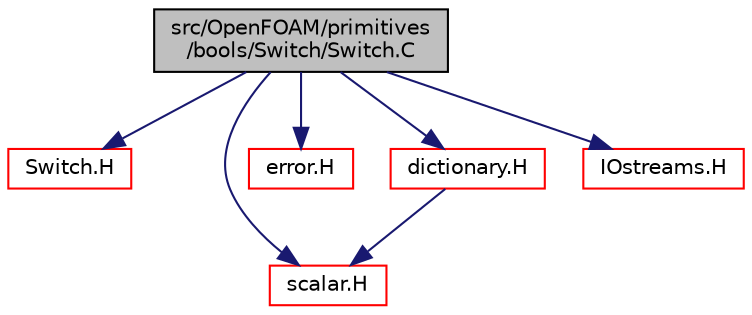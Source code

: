 digraph "src/OpenFOAM/primitives/bools/Switch/Switch.C"
{
  bgcolor="transparent";
  edge [fontname="Helvetica",fontsize="10",labelfontname="Helvetica",labelfontsize="10"];
  node [fontname="Helvetica",fontsize="10",shape=record];
  Node1 [label="src/OpenFOAM/primitives\l/bools/Switch/Switch.C",height=0.2,width=0.4,color="black", fillcolor="grey75", style="filled" fontcolor="black"];
  Node1 -> Node2 [color="midnightblue",fontsize="10",style="solid",fontname="Helvetica"];
  Node2 [label="Switch.H",height=0.2,width=0.4,color="red",URL="$Switch_8H.html"];
  Node1 -> Node3 [color="midnightblue",fontsize="10",style="solid",fontname="Helvetica"];
  Node3 [label="scalar.H",height=0.2,width=0.4,color="red",URL="$scalar_8H.html"];
  Node1 -> Node4 [color="midnightblue",fontsize="10",style="solid",fontname="Helvetica"];
  Node4 [label="error.H",height=0.2,width=0.4,color="red",URL="$error_8H.html"];
  Node1 -> Node5 [color="midnightblue",fontsize="10",style="solid",fontname="Helvetica"];
  Node5 [label="dictionary.H",height=0.2,width=0.4,color="red",URL="$dictionary_8H.html"];
  Node5 -> Node3 [color="midnightblue",fontsize="10",style="solid",fontname="Helvetica"];
  Node1 -> Node6 [color="midnightblue",fontsize="10",style="solid",fontname="Helvetica"];
  Node6 [label="IOstreams.H",height=0.2,width=0.4,color="red",URL="$IOstreams_8H.html",tooltip="Useful combination of include files which define Sin, Sout and Serr and the use of IO streams general..."];
}
